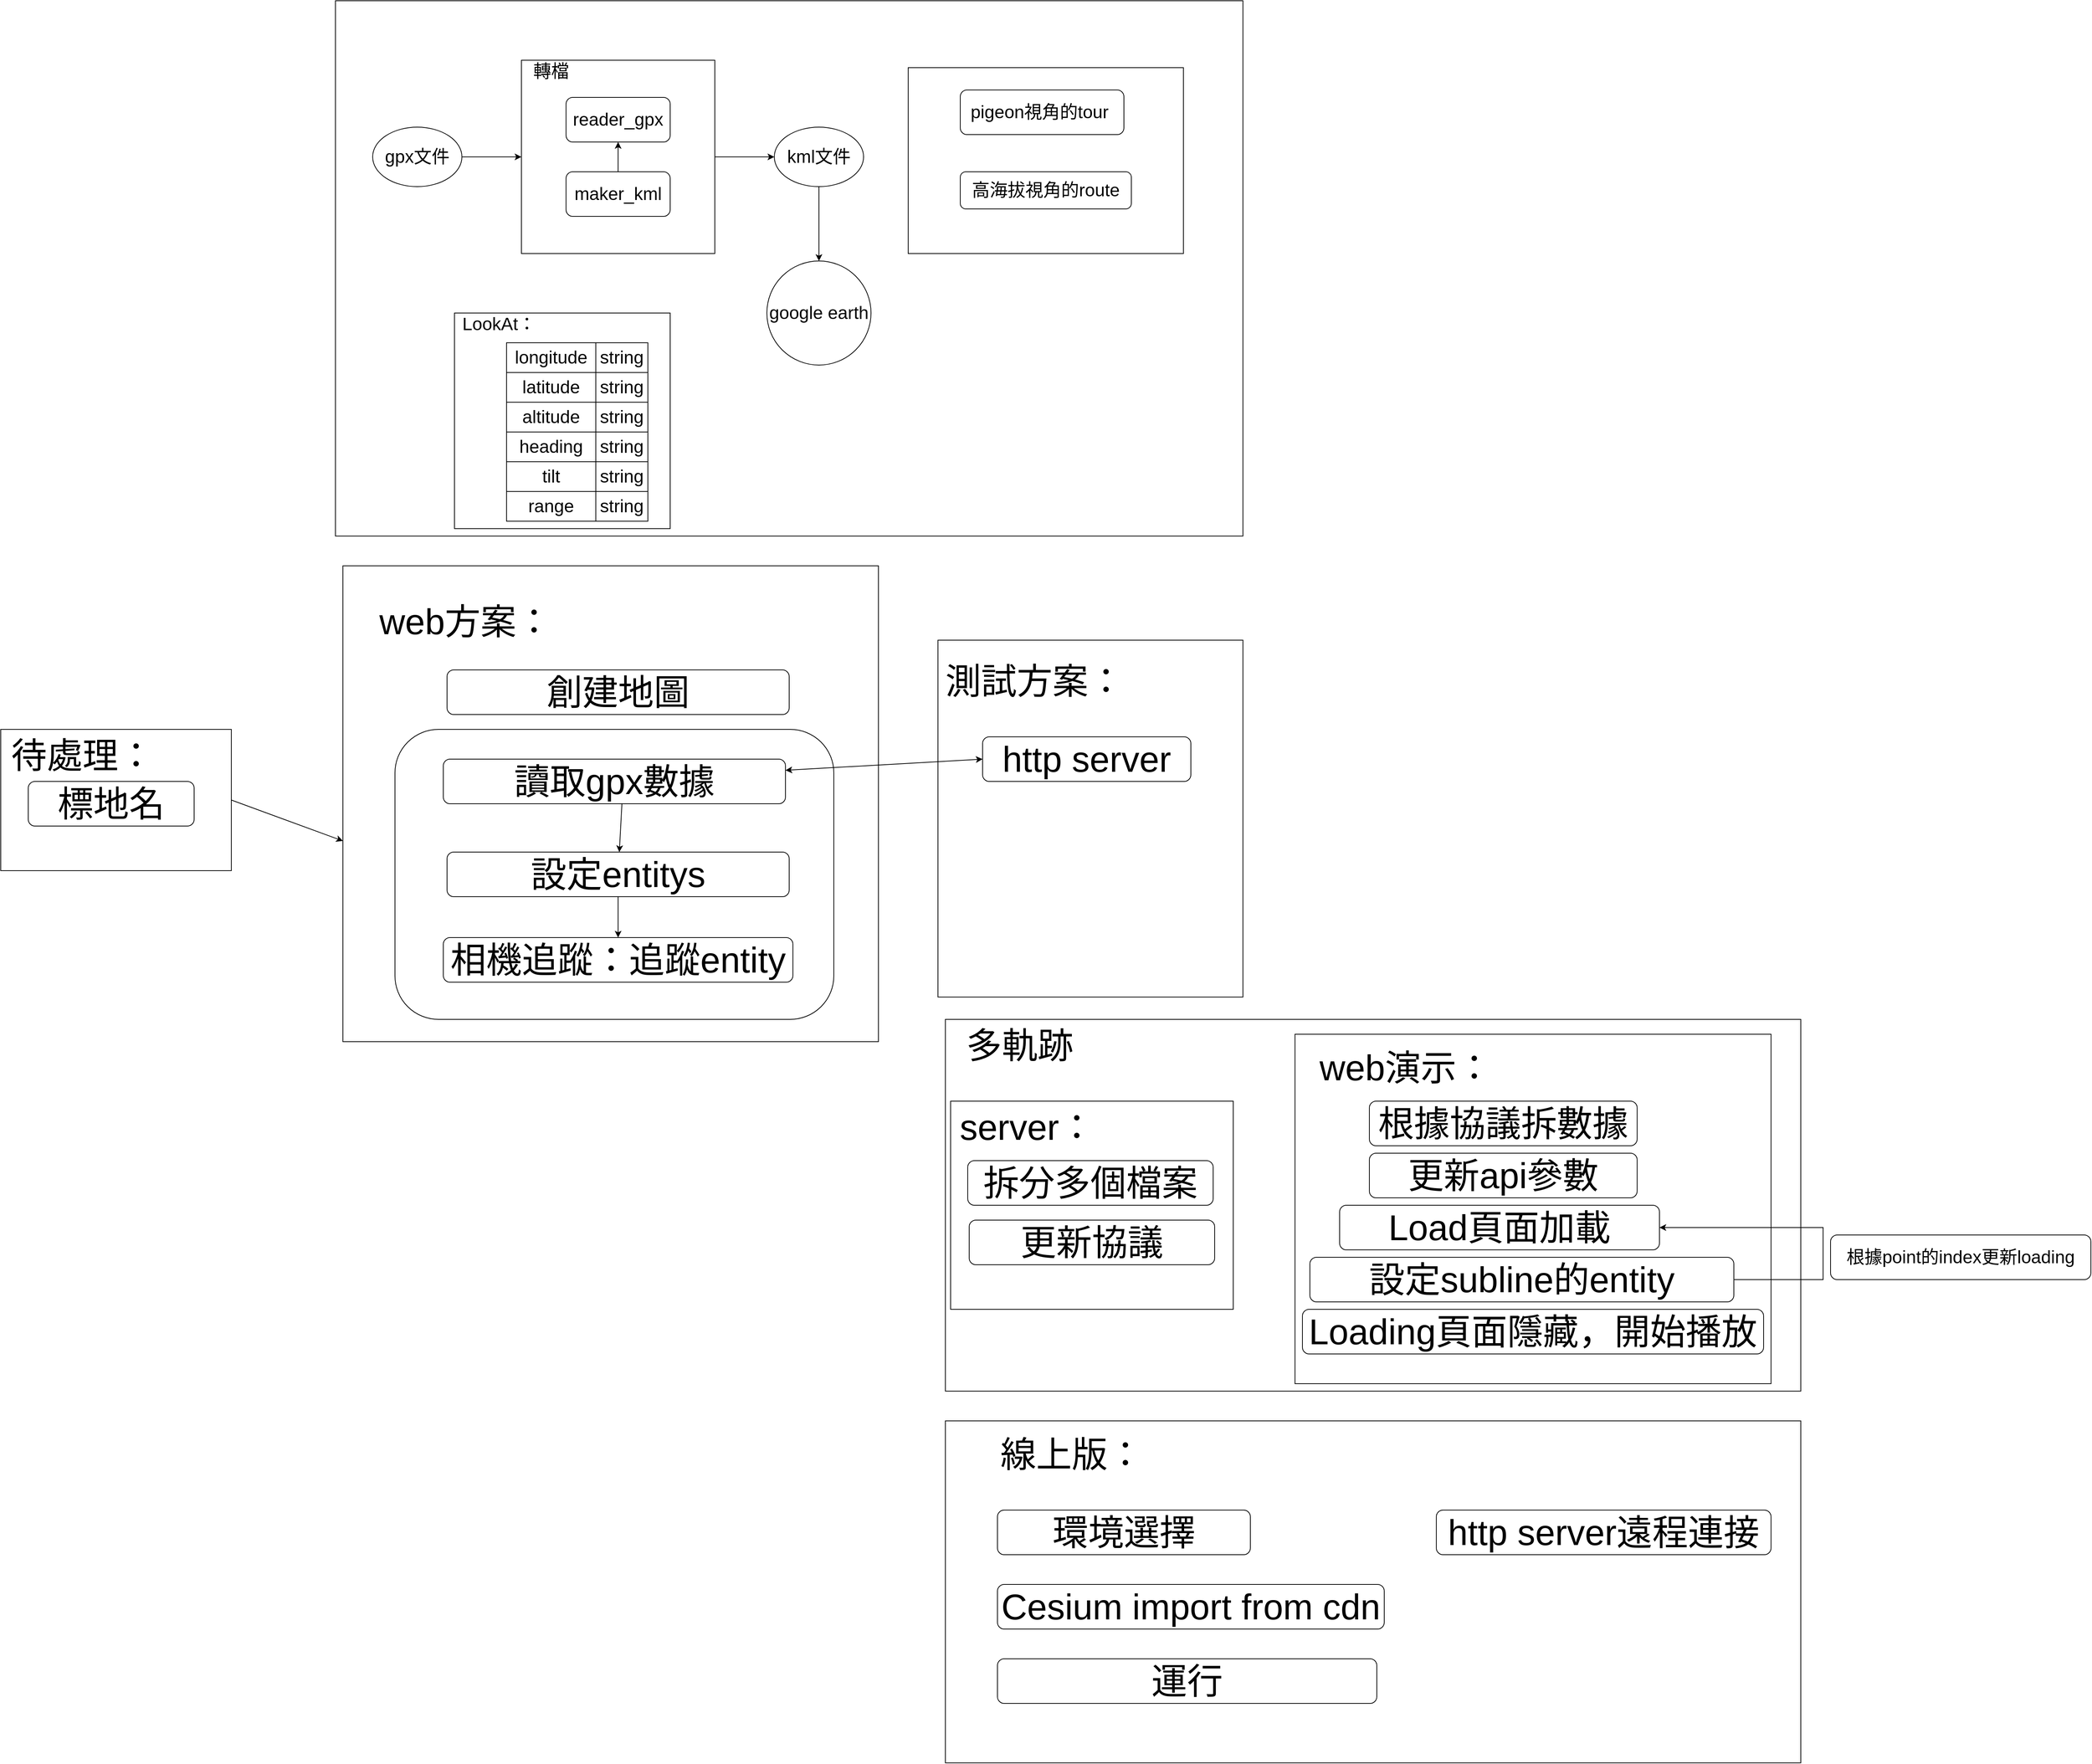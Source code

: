 <mxfile version="16.5.6" type="github">
  <diagram id="5e5Dk54hfpTxT54ZvgJR" name="Page-1">
    <mxGraphModel dx="2617" dy="584" grid="1" gridSize="10" guides="1" tooltips="1" connect="1" arrows="1" fold="1" page="1" pageScale="1" pageWidth="827" pageHeight="1169" math="0" shadow="0">
      <root>
        <mxCell id="0" />
        <mxCell id="1" parent="0" />
        <mxCell id="fZQ2lEONEzAM4XkmZjfn-27" value="" style="rounded=0;whiteSpace=wrap;html=1;fontSize=48;" parent="1" vertex="1">
          <mxGeometry x="820" y="1400" width="1150" height="500" as="geometry" />
        </mxCell>
        <mxCell id="fZQ2lEONEzAM4XkmZjfn-31" value="" style="rounded=0;whiteSpace=wrap;html=1;fontSize=48;" parent="1" vertex="1">
          <mxGeometry x="827" y="1510" width="380" height="280" as="geometry" />
        </mxCell>
        <mxCell id="fZQ2lEONEzAM4XkmZjfn-21" value="" style="rounded=0;whiteSpace=wrap;html=1;fontSize=48;" parent="1" vertex="1">
          <mxGeometry x="-450" y="1010" width="310" height="190" as="geometry" />
        </mxCell>
        <mxCell id="fZQ2lEONEzAM4XkmZjfn-2" value="" style="rounded=0;whiteSpace=wrap;html=1;" parent="1" vertex="1">
          <mxGeometry x="10" y="790" width="720" height="640" as="geometry" />
        </mxCell>
        <mxCell id="fZQ2lEONEzAM4XkmZjfn-14" value="" style="rounded=1;whiteSpace=wrap;html=1;fontSize=48;" parent="1" vertex="1">
          <mxGeometry x="80" y="1010" width="590" height="390" as="geometry" />
        </mxCell>
        <mxCell id="fZQ2lEONEzAM4XkmZjfn-1" value="" style="rounded=0;whiteSpace=wrap;html=1;" parent="1" vertex="1">
          <mxGeometry y="30" width="1220" height="720" as="geometry" />
        </mxCell>
        <mxCell id="ZuTiCQ5FA80Gp5bhVFO8-31" value="" style="whiteSpace=wrap;html=1;aspect=fixed;fontSize=24;" parent="1" vertex="1">
          <mxGeometry x="160" y="450" width="290" height="290" as="geometry" />
        </mxCell>
        <mxCell id="ZuTiCQ5FA80Gp5bhVFO8-1" value="&lt;font style=&quot;font-size: 24px&quot;&gt;gpx文件&lt;/font&gt;" style="ellipse;whiteSpace=wrap;html=1;" parent="1" vertex="1">
          <mxGeometry x="50" y="200" width="120" height="80" as="geometry" />
        </mxCell>
        <mxCell id="ZuTiCQ5FA80Gp5bhVFO8-2" value="" style="rounded=0;whiteSpace=wrap;html=1;fontSize=24;" parent="1" vertex="1">
          <mxGeometry x="250" y="110" width="260" height="260" as="geometry" />
        </mxCell>
        <mxCell id="ZuTiCQ5FA80Gp5bhVFO8-3" value="" style="endArrow=classic;html=1;rounded=0;fontSize=24;exitX=1;exitY=0.5;exitDx=0;exitDy=0;entryX=0;entryY=0.5;entryDx=0;entryDy=0;" parent="1" source="ZuTiCQ5FA80Gp5bhVFO8-1" target="ZuTiCQ5FA80Gp5bhVFO8-2" edge="1">
          <mxGeometry width="50" height="50" relative="1" as="geometry">
            <mxPoint x="390" y="360" as="sourcePoint" />
            <mxPoint x="440" y="310" as="targetPoint" />
          </mxGeometry>
        </mxCell>
        <mxCell id="ZuTiCQ5FA80Gp5bhVFO8-4" value="kml文件" style="ellipse;whiteSpace=wrap;html=1;fontSize=24;" parent="1" vertex="1">
          <mxGeometry x="590" y="200" width="120" height="80" as="geometry" />
        </mxCell>
        <mxCell id="ZuTiCQ5FA80Gp5bhVFO8-5" value="" style="endArrow=classic;html=1;rounded=0;fontSize=24;exitX=1;exitY=0.5;exitDx=0;exitDy=0;entryX=0;entryY=0.5;entryDx=0;entryDy=0;" parent="1" source="ZuTiCQ5FA80Gp5bhVFO8-2" target="ZuTiCQ5FA80Gp5bhVFO8-4" edge="1">
          <mxGeometry width="50" height="50" relative="1" as="geometry">
            <mxPoint x="390" y="390" as="sourcePoint" />
            <mxPoint x="440" y="340" as="targetPoint" />
          </mxGeometry>
        </mxCell>
        <mxCell id="ZuTiCQ5FA80Gp5bhVFO8-6" value="google earth" style="ellipse;whiteSpace=wrap;html=1;aspect=fixed;fontSize=24;" parent="1" vertex="1">
          <mxGeometry x="580" y="380" width="140" height="140" as="geometry" />
        </mxCell>
        <mxCell id="ZuTiCQ5FA80Gp5bhVFO8-7" value="" style="endArrow=classic;html=1;rounded=0;fontSize=24;exitX=0.5;exitY=1;exitDx=0;exitDy=0;" parent="1" source="ZuTiCQ5FA80Gp5bhVFO8-4" target="ZuTiCQ5FA80Gp5bhVFO8-6" edge="1">
          <mxGeometry width="50" height="50" relative="1" as="geometry">
            <mxPoint x="390" y="430" as="sourcePoint" />
            <mxPoint x="440" y="380" as="targetPoint" />
          </mxGeometry>
        </mxCell>
        <mxCell id="ZuTiCQ5FA80Gp5bhVFO8-8" value="轉檔" style="text;html=1;strokeColor=none;fillColor=none;align=center;verticalAlign=middle;whiteSpace=wrap;rounded=0;fontSize=24;" parent="1" vertex="1">
          <mxGeometry x="260" y="110" width="60" height="30" as="geometry" />
        </mxCell>
        <mxCell id="ZuTiCQ5FA80Gp5bhVFO8-9" value="reader_gpx" style="rounded=1;whiteSpace=wrap;html=1;fontSize=24;" parent="1" vertex="1">
          <mxGeometry x="310" y="160" width="140" height="60" as="geometry" />
        </mxCell>
        <mxCell id="ZuTiCQ5FA80Gp5bhVFO8-33" value="" style="edgeStyle=orthogonalEdgeStyle;rounded=0;orthogonalLoop=1;jettySize=auto;html=1;fontSize=24;" parent="1" source="ZuTiCQ5FA80Gp5bhVFO8-10" target="ZuTiCQ5FA80Gp5bhVFO8-9" edge="1">
          <mxGeometry relative="1" as="geometry" />
        </mxCell>
        <mxCell id="ZuTiCQ5FA80Gp5bhVFO8-10" value="maker_kml" style="rounded=1;whiteSpace=wrap;html=1;fontSize=24;" parent="1" vertex="1">
          <mxGeometry x="310" y="260" width="140" height="60" as="geometry" />
        </mxCell>
        <mxCell id="ZuTiCQ5FA80Gp5bhVFO8-11" value="" style="shape=table;startSize=0;container=1;collapsible=0;childLayout=tableLayout;fontSize=24;" parent="1" vertex="1">
          <mxGeometry x="230" y="490" width="190" height="240" as="geometry" />
        </mxCell>
        <mxCell id="ZuTiCQ5FA80Gp5bhVFO8-12" value="" style="shape=tableRow;horizontal=0;startSize=0;swimlaneHead=0;swimlaneBody=0;top=0;left=0;bottom=0;right=0;collapsible=0;dropTarget=0;fillColor=none;points=[[0,0.5],[1,0.5]];portConstraint=eastwest;fontSize=24;" parent="ZuTiCQ5FA80Gp5bhVFO8-11" vertex="1">
          <mxGeometry width="190" height="40" as="geometry" />
        </mxCell>
        <mxCell id="ZuTiCQ5FA80Gp5bhVFO8-13" value="longitude" style="shape=partialRectangle;html=1;whiteSpace=wrap;connectable=0;overflow=hidden;fillColor=none;top=0;left=0;bottom=0;right=0;pointerEvents=1;fontSize=24;" parent="ZuTiCQ5FA80Gp5bhVFO8-12" vertex="1">
          <mxGeometry width="120" height="40" as="geometry">
            <mxRectangle width="120" height="40" as="alternateBounds" />
          </mxGeometry>
        </mxCell>
        <mxCell id="ZuTiCQ5FA80Gp5bhVFO8-14" value="string" style="shape=partialRectangle;html=1;whiteSpace=wrap;connectable=0;overflow=hidden;fillColor=none;top=0;left=0;bottom=0;right=0;pointerEvents=1;fontSize=24;" parent="ZuTiCQ5FA80Gp5bhVFO8-12" vertex="1">
          <mxGeometry x="120" width="70" height="40" as="geometry">
            <mxRectangle width="70" height="40" as="alternateBounds" />
          </mxGeometry>
        </mxCell>
        <mxCell id="ZuTiCQ5FA80Gp5bhVFO8-15" value="" style="shape=tableRow;horizontal=0;startSize=0;swimlaneHead=0;swimlaneBody=0;top=0;left=0;bottom=0;right=0;collapsible=0;dropTarget=0;fillColor=none;points=[[0,0.5],[1,0.5]];portConstraint=eastwest;fontSize=24;" parent="ZuTiCQ5FA80Gp5bhVFO8-11" vertex="1">
          <mxGeometry y="40" width="190" height="40" as="geometry" />
        </mxCell>
        <mxCell id="ZuTiCQ5FA80Gp5bhVFO8-16" value="latitude" style="shape=partialRectangle;html=1;whiteSpace=wrap;connectable=0;overflow=hidden;fillColor=none;top=0;left=0;bottom=0;right=0;pointerEvents=1;fontSize=24;" parent="ZuTiCQ5FA80Gp5bhVFO8-15" vertex="1">
          <mxGeometry width="120" height="40" as="geometry">
            <mxRectangle width="120" height="40" as="alternateBounds" />
          </mxGeometry>
        </mxCell>
        <mxCell id="ZuTiCQ5FA80Gp5bhVFO8-17" value="string" style="shape=partialRectangle;html=1;whiteSpace=wrap;connectable=0;overflow=hidden;fillColor=none;top=0;left=0;bottom=0;right=0;pointerEvents=1;fontSize=24;" parent="ZuTiCQ5FA80Gp5bhVFO8-15" vertex="1">
          <mxGeometry x="120" width="70" height="40" as="geometry">
            <mxRectangle width="70" height="40" as="alternateBounds" />
          </mxGeometry>
        </mxCell>
        <mxCell id="ZuTiCQ5FA80Gp5bhVFO8-18" value="" style="shape=tableRow;horizontal=0;startSize=0;swimlaneHead=0;swimlaneBody=0;top=0;left=0;bottom=0;right=0;collapsible=0;dropTarget=0;fillColor=none;points=[[0,0.5],[1,0.5]];portConstraint=eastwest;fontSize=24;" parent="ZuTiCQ5FA80Gp5bhVFO8-11" vertex="1">
          <mxGeometry y="80" width="190" height="40" as="geometry" />
        </mxCell>
        <mxCell id="ZuTiCQ5FA80Gp5bhVFO8-19" value="altitude" style="shape=partialRectangle;html=1;whiteSpace=wrap;connectable=0;overflow=hidden;fillColor=none;top=0;left=0;bottom=0;right=0;pointerEvents=1;fontSize=24;" parent="ZuTiCQ5FA80Gp5bhVFO8-18" vertex="1">
          <mxGeometry width="120" height="40" as="geometry">
            <mxRectangle width="120" height="40" as="alternateBounds" />
          </mxGeometry>
        </mxCell>
        <mxCell id="ZuTiCQ5FA80Gp5bhVFO8-20" value="string" style="shape=partialRectangle;html=1;whiteSpace=wrap;connectable=0;overflow=hidden;fillColor=none;top=0;left=0;bottom=0;right=0;pointerEvents=1;fontSize=24;" parent="ZuTiCQ5FA80Gp5bhVFO8-18" vertex="1">
          <mxGeometry x="120" width="70" height="40" as="geometry">
            <mxRectangle width="70" height="40" as="alternateBounds" />
          </mxGeometry>
        </mxCell>
        <mxCell id="ZuTiCQ5FA80Gp5bhVFO8-21" value="" style="shape=tableRow;horizontal=0;startSize=0;swimlaneHead=0;swimlaneBody=0;top=0;left=0;bottom=0;right=0;collapsible=0;dropTarget=0;fillColor=none;points=[[0,0.5],[1,0.5]];portConstraint=eastwest;fontSize=24;" parent="ZuTiCQ5FA80Gp5bhVFO8-11" vertex="1">
          <mxGeometry y="120" width="190" height="40" as="geometry" />
        </mxCell>
        <mxCell id="ZuTiCQ5FA80Gp5bhVFO8-22" value="heading" style="shape=partialRectangle;html=1;whiteSpace=wrap;connectable=0;overflow=hidden;fillColor=none;top=0;left=0;bottom=0;right=0;pointerEvents=1;fontSize=24;" parent="ZuTiCQ5FA80Gp5bhVFO8-21" vertex="1">
          <mxGeometry width="120" height="40" as="geometry">
            <mxRectangle width="120" height="40" as="alternateBounds" />
          </mxGeometry>
        </mxCell>
        <mxCell id="ZuTiCQ5FA80Gp5bhVFO8-23" value="string" style="shape=partialRectangle;html=1;whiteSpace=wrap;connectable=0;overflow=hidden;fillColor=none;top=0;left=0;bottom=0;right=0;pointerEvents=1;fontSize=24;" parent="ZuTiCQ5FA80Gp5bhVFO8-21" vertex="1">
          <mxGeometry x="120" width="70" height="40" as="geometry">
            <mxRectangle width="70" height="40" as="alternateBounds" />
          </mxGeometry>
        </mxCell>
        <mxCell id="ZuTiCQ5FA80Gp5bhVFO8-24" value="" style="shape=tableRow;horizontal=0;startSize=0;swimlaneHead=0;swimlaneBody=0;top=0;left=0;bottom=0;right=0;collapsible=0;dropTarget=0;fillColor=none;points=[[0,0.5],[1,0.5]];portConstraint=eastwest;fontSize=24;" parent="ZuTiCQ5FA80Gp5bhVFO8-11" vertex="1">
          <mxGeometry y="160" width="190" height="40" as="geometry" />
        </mxCell>
        <mxCell id="ZuTiCQ5FA80Gp5bhVFO8-25" value="tilt" style="shape=partialRectangle;html=1;whiteSpace=wrap;connectable=0;overflow=hidden;fillColor=none;top=0;left=0;bottom=0;right=0;pointerEvents=1;fontSize=24;" parent="ZuTiCQ5FA80Gp5bhVFO8-24" vertex="1">
          <mxGeometry width="120" height="40" as="geometry">
            <mxRectangle width="120" height="40" as="alternateBounds" />
          </mxGeometry>
        </mxCell>
        <mxCell id="ZuTiCQ5FA80Gp5bhVFO8-26" value="string" style="shape=partialRectangle;html=1;whiteSpace=wrap;connectable=0;overflow=hidden;fillColor=none;top=0;left=0;bottom=0;right=0;pointerEvents=1;fontSize=24;" parent="ZuTiCQ5FA80Gp5bhVFO8-24" vertex="1">
          <mxGeometry x="120" width="70" height="40" as="geometry">
            <mxRectangle width="70" height="40" as="alternateBounds" />
          </mxGeometry>
        </mxCell>
        <mxCell id="ZuTiCQ5FA80Gp5bhVFO8-27" value="" style="shape=tableRow;horizontal=0;startSize=0;swimlaneHead=0;swimlaneBody=0;top=0;left=0;bottom=0;right=0;collapsible=0;dropTarget=0;fillColor=none;points=[[0,0.5],[1,0.5]];portConstraint=eastwest;fontSize=24;" parent="ZuTiCQ5FA80Gp5bhVFO8-11" vertex="1">
          <mxGeometry y="200" width="190" height="40" as="geometry" />
        </mxCell>
        <mxCell id="ZuTiCQ5FA80Gp5bhVFO8-28" value="range" style="shape=partialRectangle;html=1;whiteSpace=wrap;connectable=0;overflow=hidden;fillColor=none;top=0;left=0;bottom=0;right=0;pointerEvents=1;fontSize=24;" parent="ZuTiCQ5FA80Gp5bhVFO8-27" vertex="1">
          <mxGeometry width="120" height="40" as="geometry">
            <mxRectangle width="120" height="40" as="alternateBounds" />
          </mxGeometry>
        </mxCell>
        <mxCell id="ZuTiCQ5FA80Gp5bhVFO8-29" value="string" style="shape=partialRectangle;html=1;whiteSpace=wrap;connectable=0;overflow=hidden;fillColor=none;top=0;left=0;bottom=0;right=0;pointerEvents=1;fontSize=24;" parent="ZuTiCQ5FA80Gp5bhVFO8-27" vertex="1">
          <mxGeometry x="120" width="70" height="40" as="geometry">
            <mxRectangle width="70" height="40" as="alternateBounds" />
          </mxGeometry>
        </mxCell>
        <mxCell id="ZuTiCQ5FA80Gp5bhVFO8-32" value="LookAt：" style="text;html=1;strokeColor=none;fillColor=none;align=center;verticalAlign=middle;whiteSpace=wrap;rounded=0;fontSize=24;" parent="1" vertex="1">
          <mxGeometry x="190" y="450" width="60" height="30" as="geometry" />
        </mxCell>
        <mxCell id="ZuTiCQ5FA80Gp5bhVFO8-34" value="" style="rounded=0;whiteSpace=wrap;html=1;fontSize=24;" parent="1" vertex="1">
          <mxGeometry x="770" y="120" width="370" height="250" as="geometry" />
        </mxCell>
        <mxCell id="ZuTiCQ5FA80Gp5bhVFO8-35" value="pigeon視角的tour&amp;nbsp;" style="rounded=1;whiteSpace=wrap;html=1;fontSize=24;" parent="1" vertex="1">
          <mxGeometry x="840" y="150" width="220" height="60" as="geometry" />
        </mxCell>
        <mxCell id="ZuTiCQ5FA80Gp5bhVFO8-36" value="高海拔視角的route" style="rounded=1;whiteSpace=wrap;html=1;fontSize=24;" parent="1" vertex="1">
          <mxGeometry x="840" y="260" width="230" height="50" as="geometry" />
        </mxCell>
        <mxCell id="fZQ2lEONEzAM4XkmZjfn-3" value="&lt;font style=&quot;font-size: 48px&quot;&gt;web方案：&lt;br&gt;&lt;/font&gt;" style="text;html=1;strokeColor=none;fillColor=none;align=center;verticalAlign=middle;whiteSpace=wrap;rounded=0;" parent="1" vertex="1">
          <mxGeometry x="50" y="850" width="250" height="30" as="geometry" />
        </mxCell>
        <mxCell id="fZQ2lEONEzAM4XkmZjfn-4" value="創建地圖" style="rounded=1;whiteSpace=wrap;html=1;fontSize=48;" parent="1" vertex="1">
          <mxGeometry x="150" y="930" width="460" height="60" as="geometry" />
        </mxCell>
        <mxCell id="fZQ2lEONEzAM4XkmZjfn-5" value="讀取gpx數據" style="rounded=1;whiteSpace=wrap;html=1;fontSize=48;" parent="1" vertex="1">
          <mxGeometry x="145" y="1050" width="460" height="60" as="geometry" />
        </mxCell>
        <mxCell id="fZQ2lEONEzAM4XkmZjfn-6" value="設定entitys" style="rounded=1;whiteSpace=wrap;html=1;fontSize=48;" parent="1" vertex="1">
          <mxGeometry x="150" y="1175" width="460" height="60" as="geometry" />
        </mxCell>
        <mxCell id="fZQ2lEONEzAM4XkmZjfn-8" value="相機追蹤：追蹤entity" style="rounded=1;whiteSpace=wrap;html=1;fontSize=48;" parent="1" vertex="1">
          <mxGeometry x="145" y="1290" width="470" height="60" as="geometry" />
        </mxCell>
        <mxCell id="fZQ2lEONEzAM4XkmZjfn-10" value="" style="endArrow=classic;html=1;rounded=0;fontSize=48;exitX=0.522;exitY=1;exitDx=0;exitDy=0;exitPerimeter=0;" parent="1" source="fZQ2lEONEzAM4XkmZjfn-5" target="fZQ2lEONEzAM4XkmZjfn-6" edge="1">
          <mxGeometry width="50" height="50" relative="1" as="geometry">
            <mxPoint x="880" y="1160" as="sourcePoint" />
            <mxPoint x="930" y="1110" as="targetPoint" />
          </mxGeometry>
        </mxCell>
        <mxCell id="fZQ2lEONEzAM4XkmZjfn-11" value="" style="endArrow=classic;html=1;rounded=0;fontSize=48;exitX=0.5;exitY=1;exitDx=0;exitDy=0;" parent="1" source="fZQ2lEONEzAM4XkmZjfn-6" target="fZQ2lEONEzAM4XkmZjfn-8" edge="1">
          <mxGeometry width="50" height="50" relative="1" as="geometry">
            <mxPoint x="880" y="1160" as="sourcePoint" />
            <mxPoint x="930" y="1110" as="targetPoint" />
          </mxGeometry>
        </mxCell>
        <mxCell id="fZQ2lEONEzAM4XkmZjfn-15" value="" style="rounded=0;whiteSpace=wrap;html=1;fontSize=48;" parent="1" vertex="1">
          <mxGeometry x="810" y="890" width="410" height="480" as="geometry" />
        </mxCell>
        <mxCell id="fZQ2lEONEzAM4XkmZjfn-16" value="測試方案：" style="text;html=1;strokeColor=none;fillColor=none;align=center;verticalAlign=middle;whiteSpace=wrap;rounded=0;fontSize=48;" parent="1" vertex="1">
          <mxGeometry x="810" y="930" width="260" height="30" as="geometry" />
        </mxCell>
        <mxCell id="fZQ2lEONEzAM4XkmZjfn-17" value="http server" style="rounded=1;whiteSpace=wrap;html=1;fontSize=48;" parent="1" vertex="1">
          <mxGeometry x="870" y="1020" width="280" height="60" as="geometry" />
        </mxCell>
        <mxCell id="fZQ2lEONEzAM4XkmZjfn-19" value="" style="endArrow=classic;startArrow=classic;html=1;rounded=0;fontSize=48;exitX=1;exitY=0.25;exitDx=0;exitDy=0;entryX=0;entryY=0.5;entryDx=0;entryDy=0;" parent="1" source="fZQ2lEONEzAM4XkmZjfn-5" target="fZQ2lEONEzAM4XkmZjfn-17" edge="1">
          <mxGeometry width="50" height="50" relative="1" as="geometry">
            <mxPoint x="880" y="1130" as="sourcePoint" />
            <mxPoint x="930" y="1080" as="targetPoint" />
          </mxGeometry>
        </mxCell>
        <mxCell id="fZQ2lEONEzAM4XkmZjfn-20" value="標地名" style="rounded=1;whiteSpace=wrap;html=1;fontSize=48;" parent="1" vertex="1">
          <mxGeometry x="-413" y="1080" width="223" height="60" as="geometry" />
        </mxCell>
        <mxCell id="fZQ2lEONEzAM4XkmZjfn-22" value="待處理：" style="text;html=1;strokeColor=none;fillColor=none;align=center;verticalAlign=middle;whiteSpace=wrap;rounded=0;fontSize=48;" parent="1" vertex="1">
          <mxGeometry x="-450" y="1030" width="220" height="30" as="geometry" />
        </mxCell>
        <mxCell id="fZQ2lEONEzAM4XkmZjfn-25" value="" style="endArrow=classic;html=1;rounded=0;fontSize=48;exitX=1;exitY=0.5;exitDx=0;exitDy=0;" parent="1" source="fZQ2lEONEzAM4XkmZjfn-21" edge="1">
          <mxGeometry width="50" height="50" relative="1" as="geometry">
            <mxPoint x="210" y="1220" as="sourcePoint" />
            <mxPoint x="10" y="1160" as="targetPoint" />
          </mxGeometry>
        </mxCell>
        <mxCell id="fZQ2lEONEzAM4XkmZjfn-28" value="多軌跡" style="text;html=1;strokeColor=none;fillColor=none;align=center;verticalAlign=middle;whiteSpace=wrap;rounded=0;fontSize=48;" parent="1" vertex="1">
          <mxGeometry x="820" y="1420" width="200" height="30" as="geometry" />
        </mxCell>
        <mxCell id="fZQ2lEONEzAM4XkmZjfn-29" value="拆分多個檔案" style="rounded=1;whiteSpace=wrap;html=1;fontSize=48;" parent="1" vertex="1">
          <mxGeometry x="850" y="1590" width="330" height="60" as="geometry" />
        </mxCell>
        <mxCell id="fZQ2lEONEzAM4XkmZjfn-30" value="更新協議" style="rounded=1;whiteSpace=wrap;html=1;fontSize=48;" parent="1" vertex="1">
          <mxGeometry x="852" y="1670" width="330" height="60" as="geometry" />
        </mxCell>
        <mxCell id="fZQ2lEONEzAM4XkmZjfn-32" value="server：" style="text;html=1;strokeColor=none;fillColor=none;align=center;verticalAlign=middle;whiteSpace=wrap;rounded=0;fontSize=48;" parent="1" vertex="1">
          <mxGeometry x="900" y="1530" width="60" height="30" as="geometry" />
        </mxCell>
        <mxCell id="fZQ2lEONEzAM4XkmZjfn-34" value="" style="rounded=0;whiteSpace=wrap;html=1;fontSize=48;" parent="1" vertex="1">
          <mxGeometry x="1290" y="1420" width="640" height="470" as="geometry" />
        </mxCell>
        <mxCell id="fZQ2lEONEzAM4XkmZjfn-35" value="web演示：" style="text;html=1;strokeColor=none;fillColor=none;align=center;verticalAlign=middle;whiteSpace=wrap;rounded=0;fontSize=48;" parent="1" vertex="1">
          <mxGeometry x="1310" y="1450" width="258" height="30" as="geometry" />
        </mxCell>
        <mxCell id="fZQ2lEONEzAM4XkmZjfn-36" value="根據協議拆數據" style="rounded=1;whiteSpace=wrap;html=1;fontSize=48;" parent="1" vertex="1">
          <mxGeometry x="1390" y="1510" width="360" height="60" as="geometry" />
        </mxCell>
        <mxCell id="fZQ2lEONEzAM4XkmZjfn-37" value="更新api參數" style="rounded=1;whiteSpace=wrap;html=1;fontSize=48;" parent="1" vertex="1">
          <mxGeometry x="1390" y="1580" width="360" height="60" as="geometry" />
        </mxCell>
        <mxCell id="fZQ2lEONEzAM4XkmZjfn-38" value="設定subline的entity" style="rounded=1;whiteSpace=wrap;html=1;fontSize=48;" parent="1" vertex="1">
          <mxGeometry x="1310" y="1720" width="570" height="60" as="geometry" />
        </mxCell>
        <mxCell id="nJW-BKpJeD6YfGiRTm9k-1" value="" style="rounded=0;whiteSpace=wrap;html=1;" parent="1" vertex="1">
          <mxGeometry x="820" y="1940" width="1150" height="460" as="geometry" />
        </mxCell>
        <mxCell id="nJW-BKpJeD6YfGiRTm9k-2" value="&lt;font style=&quot;font-size: 48px&quot;&gt;線上版：&lt;/font&gt;" style="text;html=1;strokeColor=none;fillColor=none;align=center;verticalAlign=middle;whiteSpace=wrap;rounded=0;" parent="1" vertex="1">
          <mxGeometry x="830" y="1970" width="320" height="30" as="geometry" />
        </mxCell>
        <mxCell id="nJW-BKpJeD6YfGiRTm9k-3" value="環境選擇" style="rounded=1;whiteSpace=wrap;html=1;fontSize=48;" parent="1" vertex="1">
          <mxGeometry x="890" y="2060" width="340" height="60" as="geometry" />
        </mxCell>
        <mxCell id="nJW-BKpJeD6YfGiRTm9k-4" value="Cesium import from cdn" style="rounded=1;whiteSpace=wrap;html=1;fontSize=48;" parent="1" vertex="1">
          <mxGeometry x="890" y="2160" width="520" height="60" as="geometry" />
        </mxCell>
        <mxCell id="nJW-BKpJeD6YfGiRTm9k-5" value="運行" style="rounded=1;whiteSpace=wrap;html=1;fontSize=48;" parent="1" vertex="1">
          <mxGeometry x="890" y="2260" width="510" height="60" as="geometry" />
        </mxCell>
        <mxCell id="nJW-BKpJeD6YfGiRTm9k-6" value="http server遠程連接" style="rounded=1;whiteSpace=wrap;html=1;fontSize=48;" parent="1" vertex="1">
          <mxGeometry x="1480" y="2060" width="450" height="60" as="geometry" />
        </mxCell>
        <mxCell id="OSK-zd3BShI2udXReCRL-3" value="&lt;font style=&quot;font-size: 48px&quot;&gt;Load頁面加載&lt;/font&gt;" style="rounded=1;whiteSpace=wrap;html=1;fontSize=14;" parent="1" vertex="1">
          <mxGeometry x="1350" y="1650" width="430" height="60" as="geometry" />
        </mxCell>
        <mxCell id="OSK-zd3BShI2udXReCRL-4" value="&lt;font style=&quot;font-size: 48px&quot;&gt;Loading頁面隱藏，開始播放&lt;/font&gt;" style="rounded=1;whiteSpace=wrap;html=1;fontSize=14;" parent="1" vertex="1">
          <mxGeometry x="1300" y="1790" width="620" height="60" as="geometry" />
        </mxCell>
        <mxCell id="5kwSSXGkKQ55umxWisl1-2" value="&lt;font style=&quot;font-size: 24px&quot;&gt;根據point的index更新loading&lt;/font&gt;" style="rounded=1;whiteSpace=wrap;html=1;" vertex="1" parent="1">
          <mxGeometry x="2010" y="1690" width="350" height="60" as="geometry" />
        </mxCell>
        <mxCell id="5kwSSXGkKQ55umxWisl1-3" value="" style="endArrow=classic;html=1;rounded=0;fontSize=24;exitX=1;exitY=0.5;exitDx=0;exitDy=0;entryX=1;entryY=0.5;entryDx=0;entryDy=0;" edge="1" parent="1" source="fZQ2lEONEzAM4XkmZjfn-38" target="OSK-zd3BShI2udXReCRL-3">
          <mxGeometry width="50" height="50" relative="1" as="geometry">
            <mxPoint x="1920" y="1670" as="sourcePoint" />
            <mxPoint x="1970" y="1620" as="targetPoint" />
            <Array as="points">
              <mxPoint x="2000" y="1750" />
              <mxPoint x="2000" y="1680" />
            </Array>
          </mxGeometry>
        </mxCell>
      </root>
    </mxGraphModel>
  </diagram>
</mxfile>

